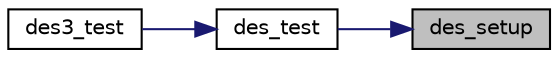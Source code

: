 digraph "des_setup"
{
 // LATEX_PDF_SIZE
  edge [fontname="Helvetica",fontsize="10",labelfontname="Helvetica",labelfontsize="10"];
  node [fontname="Helvetica",fontsize="10",shape=record];
  rankdir="RL";
  Node59 [label="des_setup",height=0.2,width=0.4,color="black", fillcolor="grey75", style="filled", fontcolor="black",tooltip="Initialize the LTC_DES block cipher."];
  Node59 -> Node60 [dir="back",color="midnightblue",fontsize="10",style="solid",fontname="Helvetica"];
  Node60 [label="des_test",height=0.2,width=0.4,color="black", fillcolor="white", style="filled",URL="$des_8c.html#a27b8e19aa00b5b9b5c4e70fcc4b18fc6",tooltip="Performs a self-test of the LTC_DES block cipher."];
  Node60 -> Node61 [dir="back",color="midnightblue",fontsize="10",style="solid",fontname="Helvetica"];
  Node61 [label="des3_test",height=0.2,width=0.4,color="black", fillcolor="white", style="filled",URL="$des_8c.html#ac6f22505ef05d826646a1d64542682e4",tooltip=" "];
}
